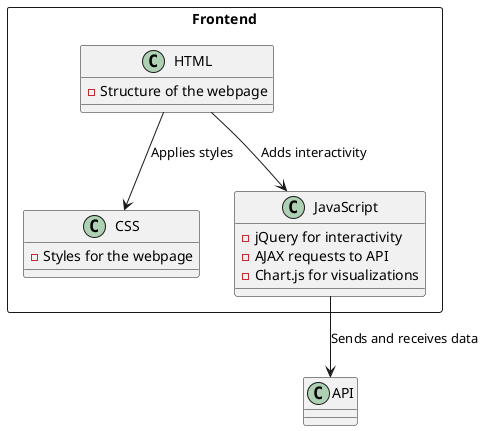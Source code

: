 @startuml
!define RECTANGLE rectangle

RECTANGLE Frontend {
    class HTML {
        - Structure of the webpage
    }
    class CSS {
        - Styles for the webpage
    }
    class JavaScript {
        - jQuery for interactivity
        - AJAX requests to API
        - Chart.js for visualizations
    }
}

HTML --> CSS : Applies styles
HTML --> JavaScript : Adds interactivity
JavaScript --> API : Sends and receives data
@enduml
